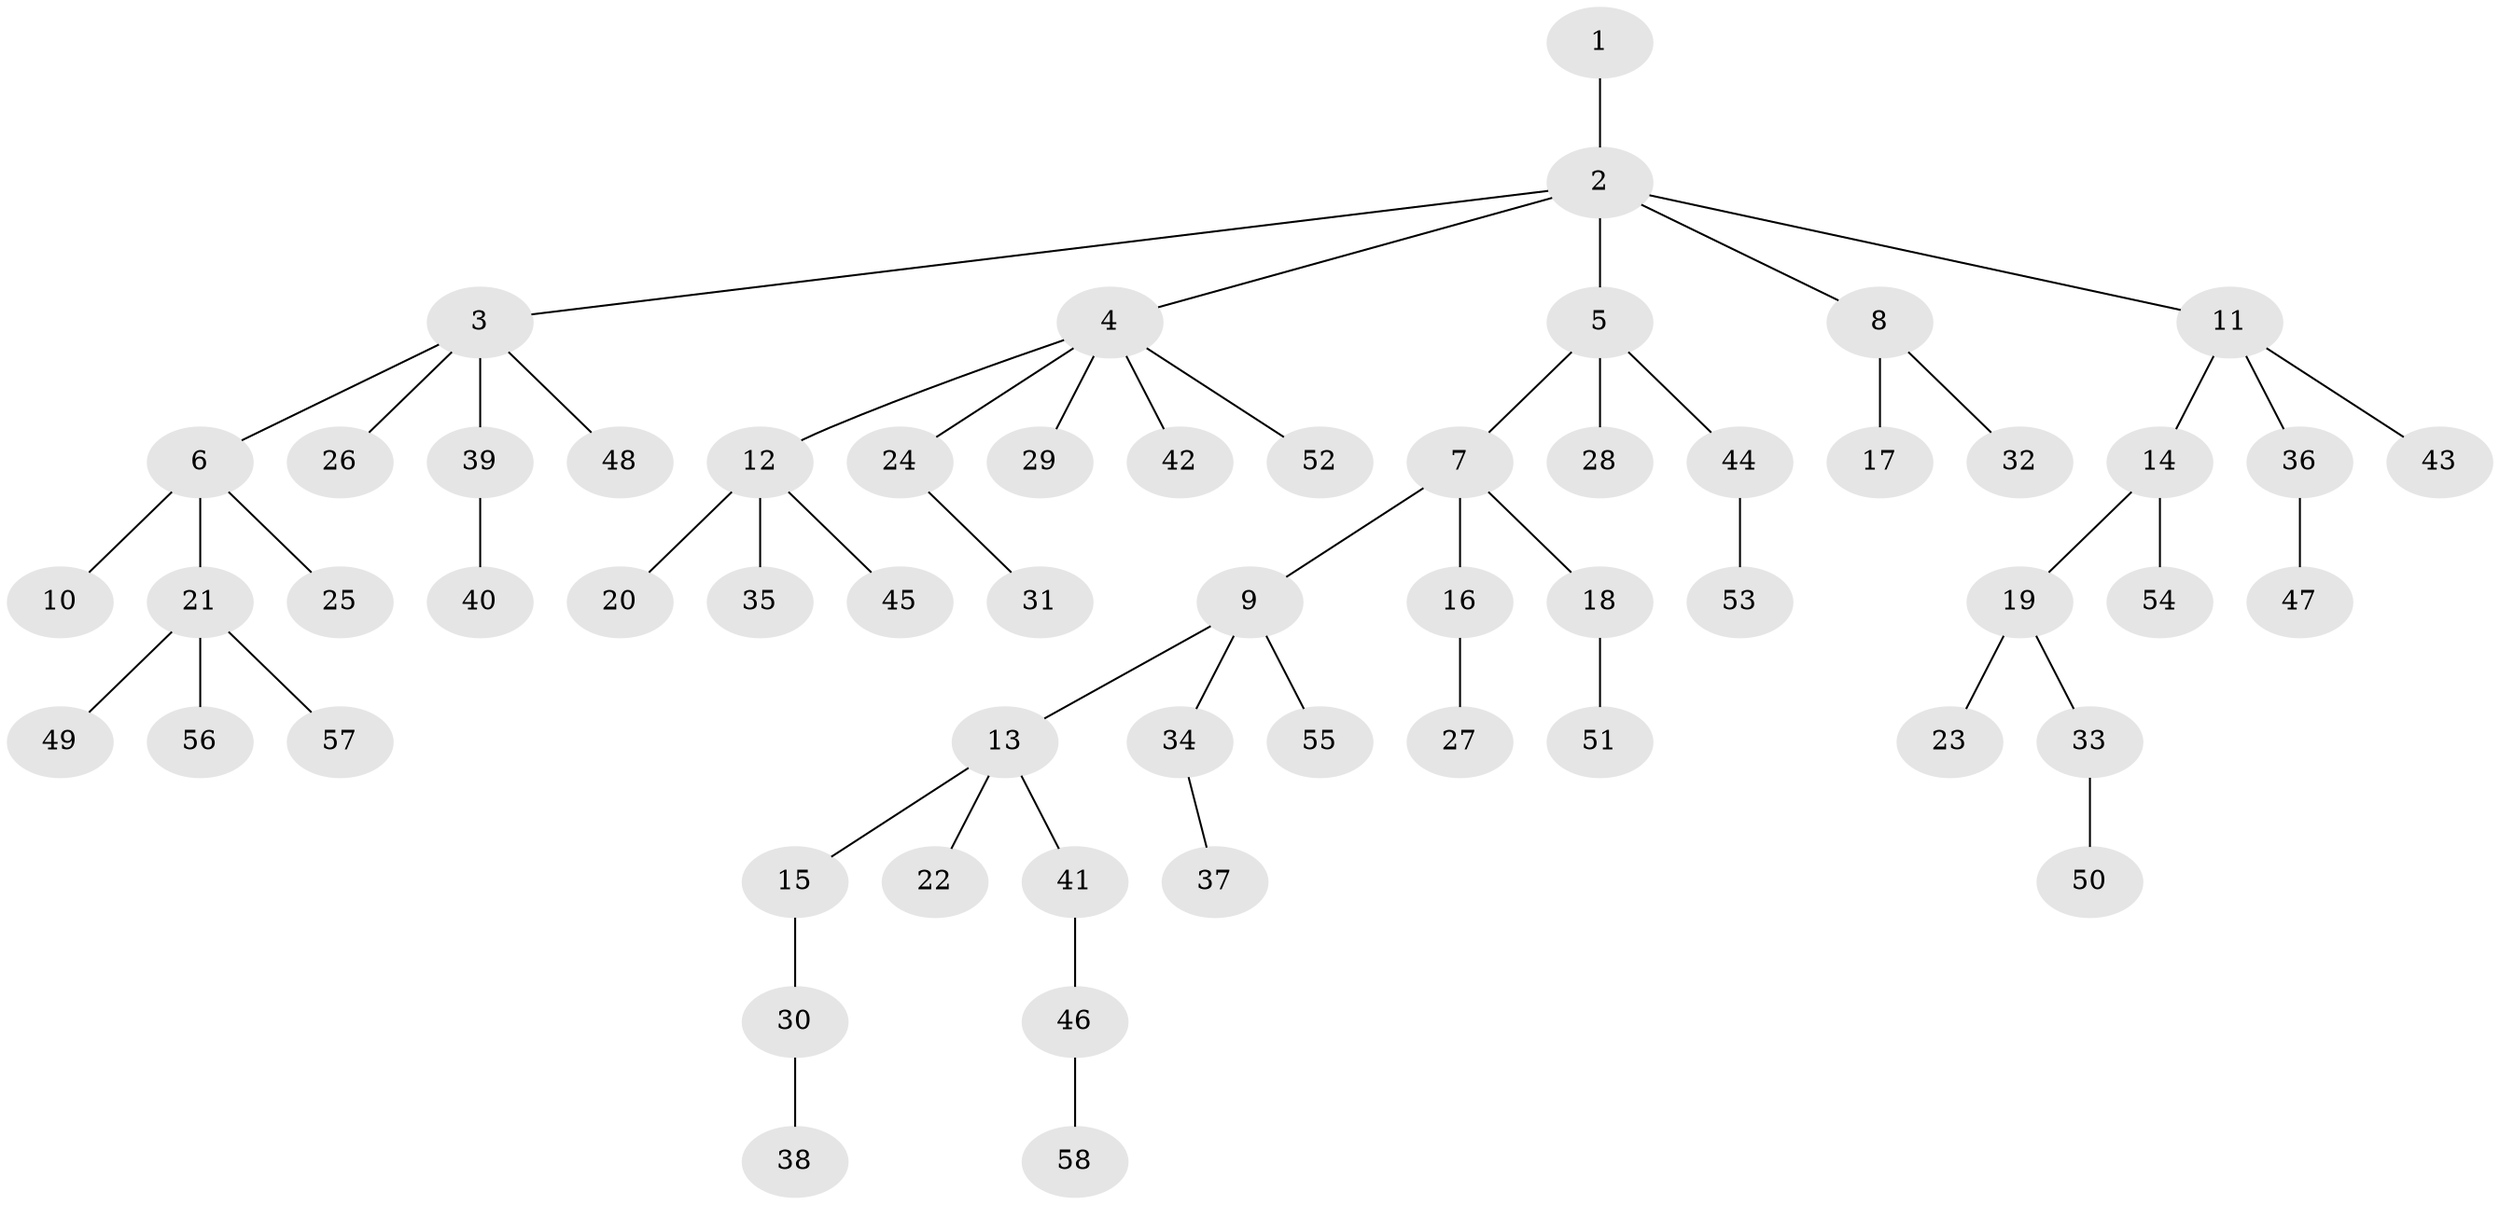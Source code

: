 // Generated by graph-tools (version 1.1) at 2025/11/02/27/25 16:11:26]
// undirected, 58 vertices, 57 edges
graph export_dot {
graph [start="1"]
  node [color=gray90,style=filled];
  1;
  2;
  3;
  4;
  5;
  6;
  7;
  8;
  9;
  10;
  11;
  12;
  13;
  14;
  15;
  16;
  17;
  18;
  19;
  20;
  21;
  22;
  23;
  24;
  25;
  26;
  27;
  28;
  29;
  30;
  31;
  32;
  33;
  34;
  35;
  36;
  37;
  38;
  39;
  40;
  41;
  42;
  43;
  44;
  45;
  46;
  47;
  48;
  49;
  50;
  51;
  52;
  53;
  54;
  55;
  56;
  57;
  58;
  1 -- 2;
  2 -- 3;
  2 -- 4;
  2 -- 5;
  2 -- 8;
  2 -- 11;
  3 -- 6;
  3 -- 26;
  3 -- 39;
  3 -- 48;
  4 -- 12;
  4 -- 24;
  4 -- 29;
  4 -- 42;
  4 -- 52;
  5 -- 7;
  5 -- 28;
  5 -- 44;
  6 -- 10;
  6 -- 21;
  6 -- 25;
  7 -- 9;
  7 -- 16;
  7 -- 18;
  8 -- 17;
  8 -- 32;
  9 -- 13;
  9 -- 34;
  9 -- 55;
  11 -- 14;
  11 -- 36;
  11 -- 43;
  12 -- 20;
  12 -- 35;
  12 -- 45;
  13 -- 15;
  13 -- 22;
  13 -- 41;
  14 -- 19;
  14 -- 54;
  15 -- 30;
  16 -- 27;
  18 -- 51;
  19 -- 23;
  19 -- 33;
  21 -- 49;
  21 -- 56;
  21 -- 57;
  24 -- 31;
  30 -- 38;
  33 -- 50;
  34 -- 37;
  36 -- 47;
  39 -- 40;
  41 -- 46;
  44 -- 53;
  46 -- 58;
}
